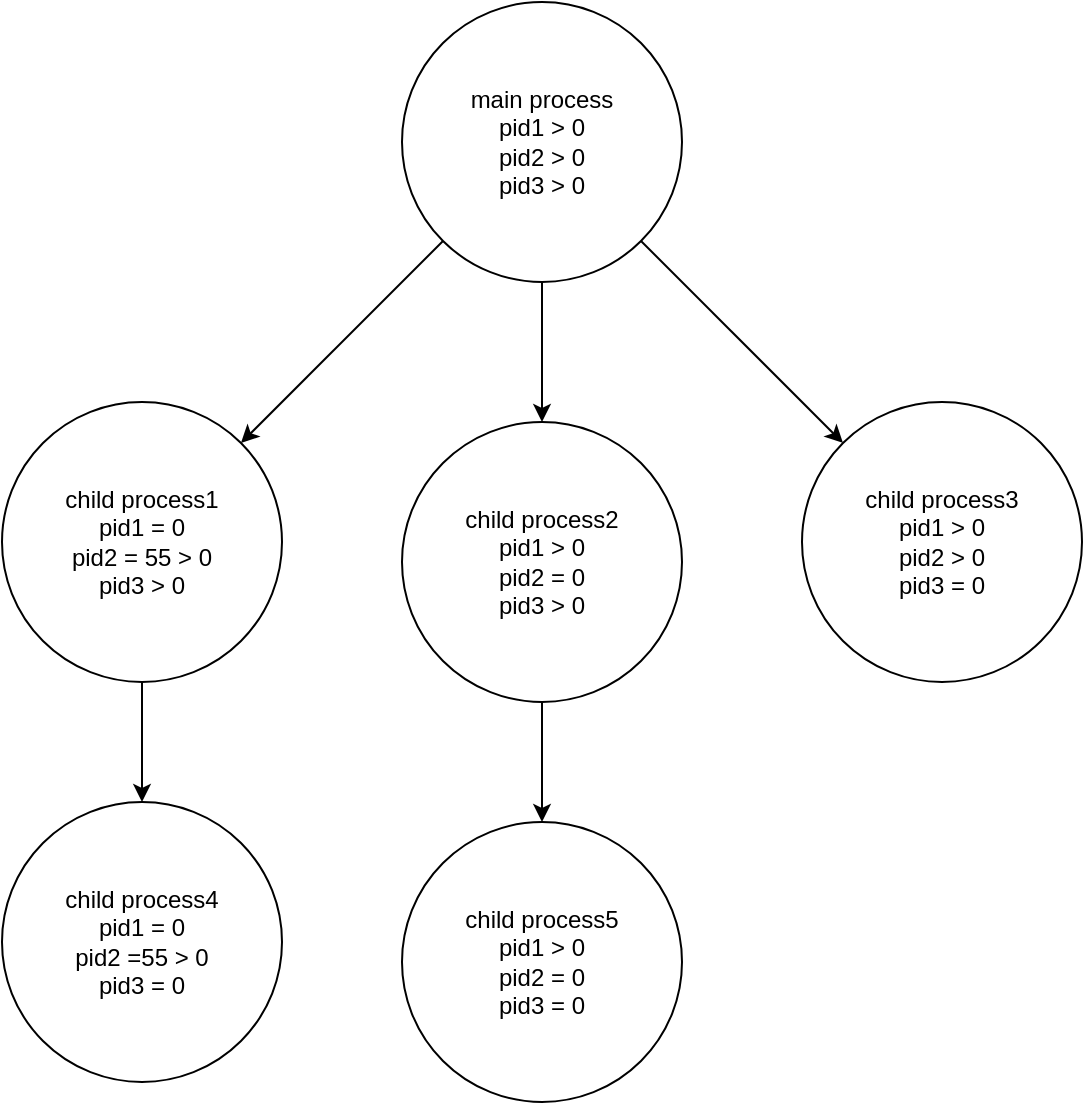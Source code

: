 <mxfile version="14.4.3" type="device"><diagram id="fLgRt2YVkMfVS27qQk4_" name="第 1 页"><mxGraphModel dx="1106" dy="852" grid="1" gridSize="10" guides="1" tooltips="1" connect="1" arrows="1" fold="1" page="1" pageScale="1" pageWidth="827" pageHeight="1169" math="0" shadow="0"><root><mxCell id="0"/><mxCell id="1" parent="0"/><mxCell id="ka2LdGbsU8ALFfJFMMmf-9" style="edgeStyle=none;rounded=0;orthogonalLoop=1;jettySize=auto;html=1;exitX=0.5;exitY=1;exitDx=0;exitDy=0;" edge="1" parent="1" source="ka2LdGbsU8ALFfJFMMmf-1" target="ka2LdGbsU8ALFfJFMMmf-6"><mxGeometry relative="1" as="geometry"/></mxCell><mxCell id="ka2LdGbsU8ALFfJFMMmf-11" style="edgeStyle=none;rounded=0;orthogonalLoop=1;jettySize=auto;html=1;exitX=0;exitY=1;exitDx=0;exitDy=0;" edge="1" parent="1" source="ka2LdGbsU8ALFfJFMMmf-1" target="ka2LdGbsU8ALFfJFMMmf-7"><mxGeometry relative="1" as="geometry"/></mxCell><mxCell id="ka2LdGbsU8ALFfJFMMmf-12" style="edgeStyle=none;rounded=0;orthogonalLoop=1;jettySize=auto;html=1;exitX=1;exitY=1;exitDx=0;exitDy=0;entryX=0;entryY=0;entryDx=0;entryDy=0;" edge="1" parent="1" source="ka2LdGbsU8ALFfJFMMmf-1" target="ka2LdGbsU8ALFfJFMMmf-4"><mxGeometry relative="1" as="geometry"/></mxCell><mxCell id="ka2LdGbsU8ALFfJFMMmf-1" value="main process&lt;br&gt;pid1 &amp;gt; 0&lt;br&gt;pid2 &amp;gt; 0&lt;br&gt;pid3 &amp;gt; 0" style="ellipse;whiteSpace=wrap;html=1;aspect=fixed;" vertex="1" parent="1"><mxGeometry x="350" y="120" width="140" height="140" as="geometry"/></mxCell><mxCell id="ka2LdGbsU8ALFfJFMMmf-3" value="child process5&lt;br&gt;pid1 &amp;gt; 0&lt;br&gt;pid2 = 0&lt;br&gt;pid3 = 0" style="ellipse;whiteSpace=wrap;html=1;aspect=fixed;" vertex="1" parent="1"><mxGeometry x="350" y="530" width="140" height="140" as="geometry"/></mxCell><mxCell id="ka2LdGbsU8ALFfJFMMmf-4" value="child process3&lt;br&gt;pid1 &amp;gt; 0&lt;br&gt;pid2 &amp;gt; 0&lt;br&gt;pid3 = 0" style="ellipse;whiteSpace=wrap;html=1;aspect=fixed;" vertex="1" parent="1"><mxGeometry x="550" y="320" width="140" height="140" as="geometry"/></mxCell><mxCell id="ka2LdGbsU8ALFfJFMMmf-5" value="child process4&lt;br&gt;pid1 = 0&lt;br&gt;pid2 =55 &amp;gt; 0&lt;br&gt;pid3 = 0" style="ellipse;whiteSpace=wrap;html=1;aspect=fixed;" vertex="1" parent="1"><mxGeometry x="150" y="520" width="140" height="140" as="geometry"/></mxCell><mxCell id="ka2LdGbsU8ALFfJFMMmf-10" style="edgeStyle=none;rounded=0;orthogonalLoop=1;jettySize=auto;html=1;exitX=0.5;exitY=1;exitDx=0;exitDy=0;entryX=0.5;entryY=0;entryDx=0;entryDy=0;" edge="1" parent="1" source="ka2LdGbsU8ALFfJFMMmf-6" target="ka2LdGbsU8ALFfJFMMmf-3"><mxGeometry relative="1" as="geometry"/></mxCell><mxCell id="ka2LdGbsU8ALFfJFMMmf-6" value="child process2&lt;br&gt;pid1 &amp;gt; 0&lt;br&gt;pid2 = 0&lt;br&gt;pid3 &amp;gt; 0" style="ellipse;whiteSpace=wrap;html=1;aspect=fixed;" vertex="1" parent="1"><mxGeometry x="350" y="330" width="140" height="140" as="geometry"/></mxCell><mxCell id="ka2LdGbsU8ALFfJFMMmf-16" style="edgeStyle=none;rounded=0;orthogonalLoop=1;jettySize=auto;html=1;exitX=0.5;exitY=1;exitDx=0;exitDy=0;" edge="1" parent="1" source="ka2LdGbsU8ALFfJFMMmf-7" target="ka2LdGbsU8ALFfJFMMmf-5"><mxGeometry relative="1" as="geometry"/></mxCell><mxCell id="ka2LdGbsU8ALFfJFMMmf-7" value="child process1&lt;br&gt;pid1 = 0&lt;br&gt;pid2 = 55 &amp;gt; 0&lt;br&gt;pid3 &amp;gt; 0" style="ellipse;whiteSpace=wrap;html=1;aspect=fixed;" vertex="1" parent="1"><mxGeometry x="150" y="320" width="140" height="140" as="geometry"/></mxCell></root></mxGraphModel></diagram></mxfile>